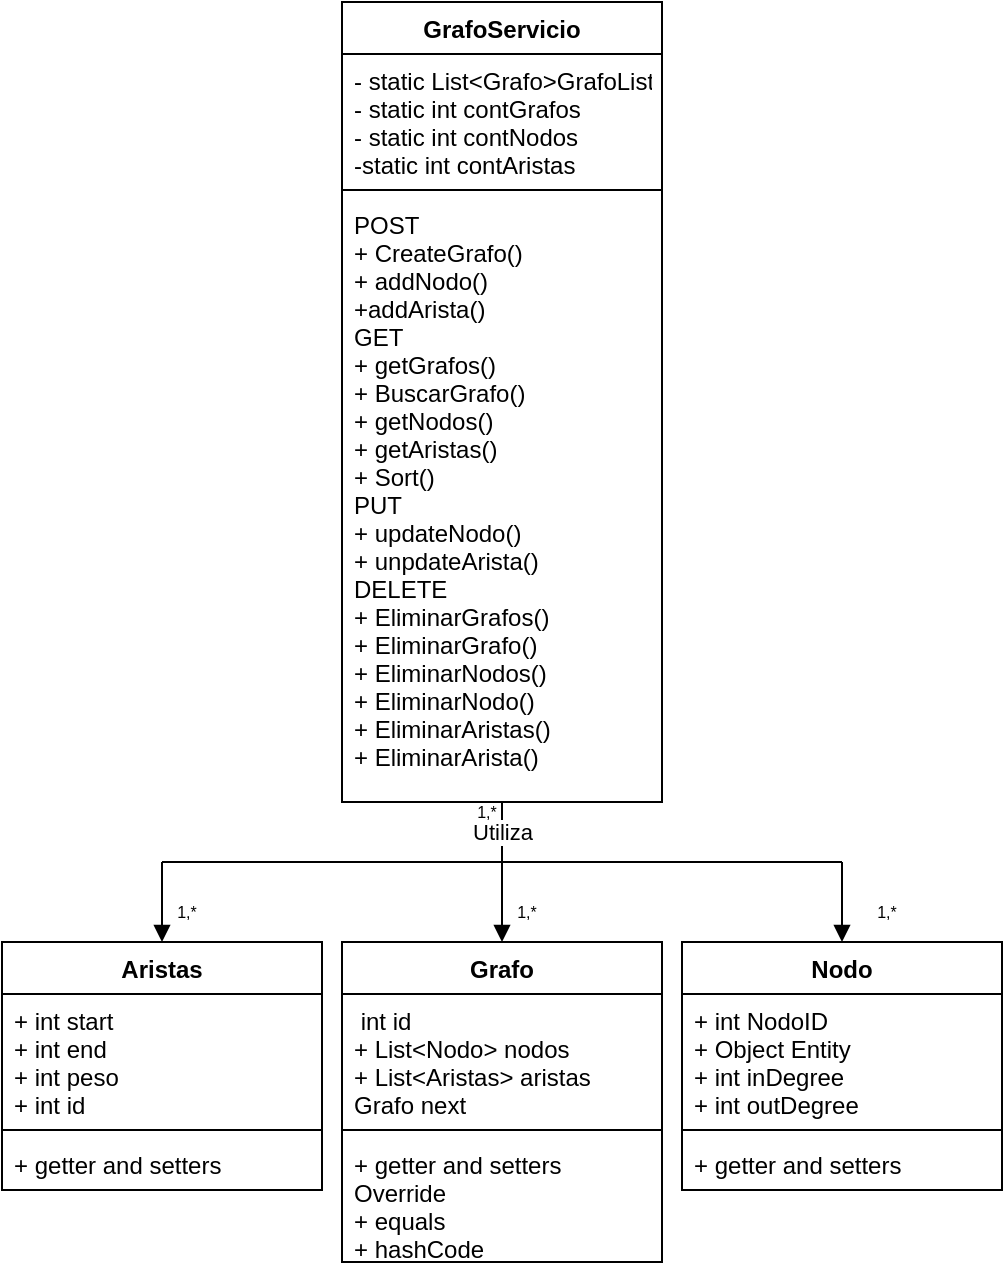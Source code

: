 <mxfile version="12.2.9" type="google" pages="1"><diagram name="Page-1" id="c4acf3e9-155e-7222-9cf6-157b1a14988f"><mxGraphModel dx="1147" dy="433" grid="1" gridSize="10" guides="1" tooltips="1" connect="1" arrows="1" fold="1" page="1" pageScale="1" pageWidth="850" pageHeight="1100" background="#ffffff" math="0" shadow="0"><root><mxCell id="0"/><mxCell id="1" parent="0"/><mxCell id="CVWTEFFMWgITQgHVKC8v-1" value="GrafoServicio" style="swimlane;fontStyle=1;align=center;verticalAlign=top;childLayout=stackLayout;horizontal=1;startSize=26;horizontalStack=0;resizeParent=1;resizeParentMax=0;resizeLast=0;collapsible=1;marginBottom=0;" vertex="1" parent="1"><mxGeometry x="320" y="60" width="160" height="400" as="geometry"><mxRectangle x="345" y="210" width="110" height="26" as="alternateBounds"/></mxGeometry></mxCell><mxCell id="CVWTEFFMWgITQgHVKC8v-2" value="- static List&lt;Grafo&gt;GrafoList&#10;- static int contGrafos&#10;- static int contNodos&#10;-static int contAristas" style="text;strokeColor=none;fillColor=none;align=left;verticalAlign=top;spacingLeft=4;spacingRight=4;overflow=hidden;rotatable=0;points=[[0,0.5],[1,0.5]];portConstraint=eastwest;" vertex="1" parent="CVWTEFFMWgITQgHVKC8v-1"><mxGeometry y="26" width="160" height="64" as="geometry"/></mxCell><mxCell id="CVWTEFFMWgITQgHVKC8v-3" value="" style="line;strokeWidth=1;fillColor=none;align=left;verticalAlign=middle;spacingTop=-1;spacingLeft=3;spacingRight=3;rotatable=0;labelPosition=right;points=[];portConstraint=eastwest;" vertex="1" parent="CVWTEFFMWgITQgHVKC8v-1"><mxGeometry y="90" width="160" height="8" as="geometry"/></mxCell><mxCell id="CVWTEFFMWgITQgHVKC8v-4" value="POST&#10;+ CreateGrafo()&#10;+ addNodo()&#10;+addArista()&#10;GET&#10;+ getGrafos()&#10;+ BuscarGrafo()&#10;+ getNodos()&#10;+ getAristas()&#10;+ Sort()&#10;PUT&#10;+ updateNodo()&#10;+ unpdateArista()&#10;DELETE&#10;+ EliminarGrafos()&#10;+ EliminarGrafo()&#10;+ EliminarNodos()&#10;+ EliminarNodo()&#10;+ EliminarAristas()&#10;+ EliminarArista()" style="text;strokeColor=none;fillColor=none;align=left;verticalAlign=top;spacingLeft=4;spacingRight=4;overflow=hidden;rotatable=0;points=[[0,0.5],[1,0.5]];portConstraint=eastwest;" vertex="1" parent="CVWTEFFMWgITQgHVKC8v-1"><mxGeometry y="98" width="160" height="302" as="geometry"/></mxCell><mxCell id="CVWTEFFMWgITQgHVKC8v-5" value="Aristas" style="swimlane;fontStyle=1;align=center;verticalAlign=top;childLayout=stackLayout;horizontal=1;startSize=26;horizontalStack=0;resizeParent=1;resizeParentMax=0;resizeLast=0;collapsible=1;marginBottom=0;" vertex="1" parent="1"><mxGeometry x="150" y="530" width="160" height="124" as="geometry"/></mxCell><mxCell id="CVWTEFFMWgITQgHVKC8v-6" value="+ int start&#10;+ int end&#10;+ int peso&#10;+ int id" style="text;strokeColor=none;fillColor=none;align=left;verticalAlign=top;spacingLeft=4;spacingRight=4;overflow=hidden;rotatable=0;points=[[0,0.5],[1,0.5]];portConstraint=eastwest;" vertex="1" parent="CVWTEFFMWgITQgHVKC8v-5"><mxGeometry y="26" width="160" height="64" as="geometry"/></mxCell><mxCell id="CVWTEFFMWgITQgHVKC8v-7" value="" style="line;strokeWidth=1;fillColor=none;align=left;verticalAlign=middle;spacingTop=-1;spacingLeft=3;spacingRight=3;rotatable=0;labelPosition=right;points=[];portConstraint=eastwest;" vertex="1" parent="CVWTEFFMWgITQgHVKC8v-5"><mxGeometry y="90" width="160" height="8" as="geometry"/></mxCell><mxCell id="CVWTEFFMWgITQgHVKC8v-8" value="+ getter and setters" style="text;strokeColor=none;fillColor=none;align=left;verticalAlign=top;spacingLeft=4;spacingRight=4;overflow=hidden;rotatable=0;points=[[0,0.5],[1,0.5]];portConstraint=eastwest;" vertex="1" parent="CVWTEFFMWgITQgHVKC8v-5"><mxGeometry y="98" width="160" height="26" as="geometry"/></mxCell><mxCell id="CVWTEFFMWgITQgHVKC8v-9" value="Grafo" style="swimlane;fontStyle=1;align=center;verticalAlign=top;childLayout=stackLayout;horizontal=1;startSize=26;horizontalStack=0;resizeParent=1;resizeParentMax=0;resizeLast=0;collapsible=1;marginBottom=0;" vertex="1" parent="1"><mxGeometry x="320" y="530" width="160" height="160" as="geometry"/></mxCell><mxCell id="CVWTEFFMWgITQgHVKC8v-10" value=" int id&#10;+ List&lt;Nodo&gt; nodos &#10;+ List&lt;Aristas&gt; aristas&#10;Grafo next" style="text;strokeColor=none;fillColor=none;align=left;verticalAlign=top;spacingLeft=4;spacingRight=4;overflow=hidden;rotatable=0;points=[[0,0.5],[1,0.5]];portConstraint=eastwest;" vertex="1" parent="CVWTEFFMWgITQgHVKC8v-9"><mxGeometry y="26" width="160" height="64" as="geometry"/></mxCell><mxCell id="CVWTEFFMWgITQgHVKC8v-11" value="" style="line;strokeWidth=1;fillColor=none;align=left;verticalAlign=middle;spacingTop=-1;spacingLeft=3;spacingRight=3;rotatable=0;labelPosition=right;points=[];portConstraint=eastwest;" vertex="1" parent="CVWTEFFMWgITQgHVKC8v-9"><mxGeometry y="90" width="160" height="8" as="geometry"/></mxCell><mxCell id="CVWTEFFMWgITQgHVKC8v-12" value="+ getter and setters&#10;Override&#10;+ equals&#10;+ hashCode" style="text;strokeColor=none;fillColor=none;align=left;verticalAlign=top;spacingLeft=4;spacingRight=4;overflow=hidden;rotatable=0;points=[[0,0.5],[1,0.5]];portConstraint=eastwest;" vertex="1" parent="CVWTEFFMWgITQgHVKC8v-9"><mxGeometry y="98" width="160" height="62" as="geometry"/></mxCell><mxCell id="CVWTEFFMWgITQgHVKC8v-13" value="Nodo" style="swimlane;fontStyle=1;align=center;verticalAlign=top;childLayout=stackLayout;horizontal=1;startSize=26;horizontalStack=0;resizeParent=1;resizeParentMax=0;resizeLast=0;collapsible=1;marginBottom=0;" vertex="1" parent="1"><mxGeometry x="490" y="530" width="160" height="124" as="geometry"/></mxCell><mxCell id="CVWTEFFMWgITQgHVKC8v-14" value="+ int NodoID&#10;+ Object Entity&#10;+ int inDegree&#10;+ int outDegree" style="text;strokeColor=none;fillColor=none;align=left;verticalAlign=top;spacingLeft=4;spacingRight=4;overflow=hidden;rotatable=0;points=[[0,0.5],[1,0.5]];portConstraint=eastwest;" vertex="1" parent="CVWTEFFMWgITQgHVKC8v-13"><mxGeometry y="26" width="160" height="64" as="geometry"/></mxCell><mxCell id="CVWTEFFMWgITQgHVKC8v-15" value="" style="line;strokeWidth=1;fillColor=none;align=left;verticalAlign=middle;spacingTop=-1;spacingLeft=3;spacingRight=3;rotatable=0;labelPosition=right;points=[];portConstraint=eastwest;" vertex="1" parent="CVWTEFFMWgITQgHVKC8v-13"><mxGeometry y="90" width="160" height="8" as="geometry"/></mxCell><mxCell id="CVWTEFFMWgITQgHVKC8v-16" value="+ getter and setters" style="text;strokeColor=none;fillColor=none;align=left;verticalAlign=top;spacingLeft=4;spacingRight=4;overflow=hidden;rotatable=0;points=[[0,0.5],[1,0.5]];portConstraint=eastwest;" vertex="1" parent="CVWTEFFMWgITQgHVKC8v-13"><mxGeometry y="98" width="160" height="26" as="geometry"/></mxCell><mxCell id="CVWTEFFMWgITQgHVKC8v-17" value="Utiliza" style="html=1;verticalAlign=bottom;endArrow=block;entryX=0.5;entryY=0;entryDx=0;entryDy=0;strokeWidth=1;spacingTop=0;spacingBottom=-4;" edge="1" parent="1" source="CVWTEFFMWgITQgHVKC8v-4" target="CVWTEFFMWgITQgHVKC8v-9"><mxGeometry x="-0.429" width="80" relative="1" as="geometry"><mxPoint x="360" y="480" as="sourcePoint"/><mxPoint x="440" y="480" as="targetPoint"/><mxPoint as="offset"/></mxGeometry></mxCell><mxCell id="CVWTEFFMWgITQgHVKC8v-18" value="" style="html=1;verticalAlign=bottom;endArrow=block;entryX=0.5;entryY=0;entryDx=0;entryDy=0;" edge="1" parent="1" target="CVWTEFFMWgITQgHVKC8v-5"><mxGeometry x="0.5" y="-60" width="80" relative="1" as="geometry"><mxPoint x="230" y="490" as="sourcePoint"/><mxPoint x="290" y="480" as="targetPoint"/><mxPoint as="offset"/></mxGeometry></mxCell><mxCell id="CVWTEFFMWgITQgHVKC8v-19" value="" style="html=1;verticalAlign=bottom;endArrow=block;entryX=0.5;entryY=0;entryDx=0;entryDy=0;" edge="1" parent="1" target="CVWTEFFMWgITQgHVKC8v-13"><mxGeometry x="-1" y="50" width="80" relative="1" as="geometry"><mxPoint x="570" y="490" as="sourcePoint"/><mxPoint x="590" y="480" as="targetPoint"/><mxPoint as="offset"/></mxGeometry></mxCell><mxCell id="CVWTEFFMWgITQgHVKC8v-23" value="" style="endArrow=none;html=1;strokeWidth=1;" edge="1" parent="1"><mxGeometry width="50" height="50" relative="1" as="geometry"><mxPoint x="230" y="490" as="sourcePoint"/><mxPoint x="570" y="490" as="targetPoint"/></mxGeometry></mxCell><mxCell id="CVWTEFFMWgITQgHVKC8v-24" value="1,*" style="text;align=center;fontStyle=0;verticalAlign=middle;spacingLeft=3;spacingRight=3;strokeColor=none;rotatable=0;points=[[0,0.5],[1,0.5]];portConstraint=eastwest;fontSize=8;" vertex="1" parent="1"><mxGeometry x="400" y="510" width="25" height="10" as="geometry"/></mxCell><mxCell id="CVWTEFFMWgITQgHVKC8v-25" value="1,*" style="text;align=center;fontStyle=0;verticalAlign=middle;spacingLeft=3;spacingRight=3;strokeColor=none;rotatable=0;points=[[0,0.5],[1,0.5]];portConstraint=eastwest;fontSize=8;" vertex="1" parent="1"><mxGeometry x="380" y="460" width="25" height="10" as="geometry"/></mxCell><mxCell id="CVWTEFFMWgITQgHVKC8v-26" value="1,*" style="text;align=center;fontStyle=0;verticalAlign=middle;spacingLeft=3;spacingRight=3;strokeColor=none;rotatable=0;points=[[0,0.5],[1,0.5]];portConstraint=eastwest;fontSize=8;" vertex="1" parent="1"><mxGeometry x="230" y="510" width="25" height="10" as="geometry"/></mxCell><mxCell id="CVWTEFFMWgITQgHVKC8v-27" value="1,*" style="text;align=center;fontStyle=0;verticalAlign=middle;spacingLeft=3;spacingRight=3;strokeColor=none;rotatable=0;points=[[0,0.5],[1,0.5]];portConstraint=eastwest;fontSize=8;" vertex="1" parent="1"><mxGeometry x="580" y="510" width="25" height="10" as="geometry"/></mxCell></root></mxGraphModel></diagram></mxfile>